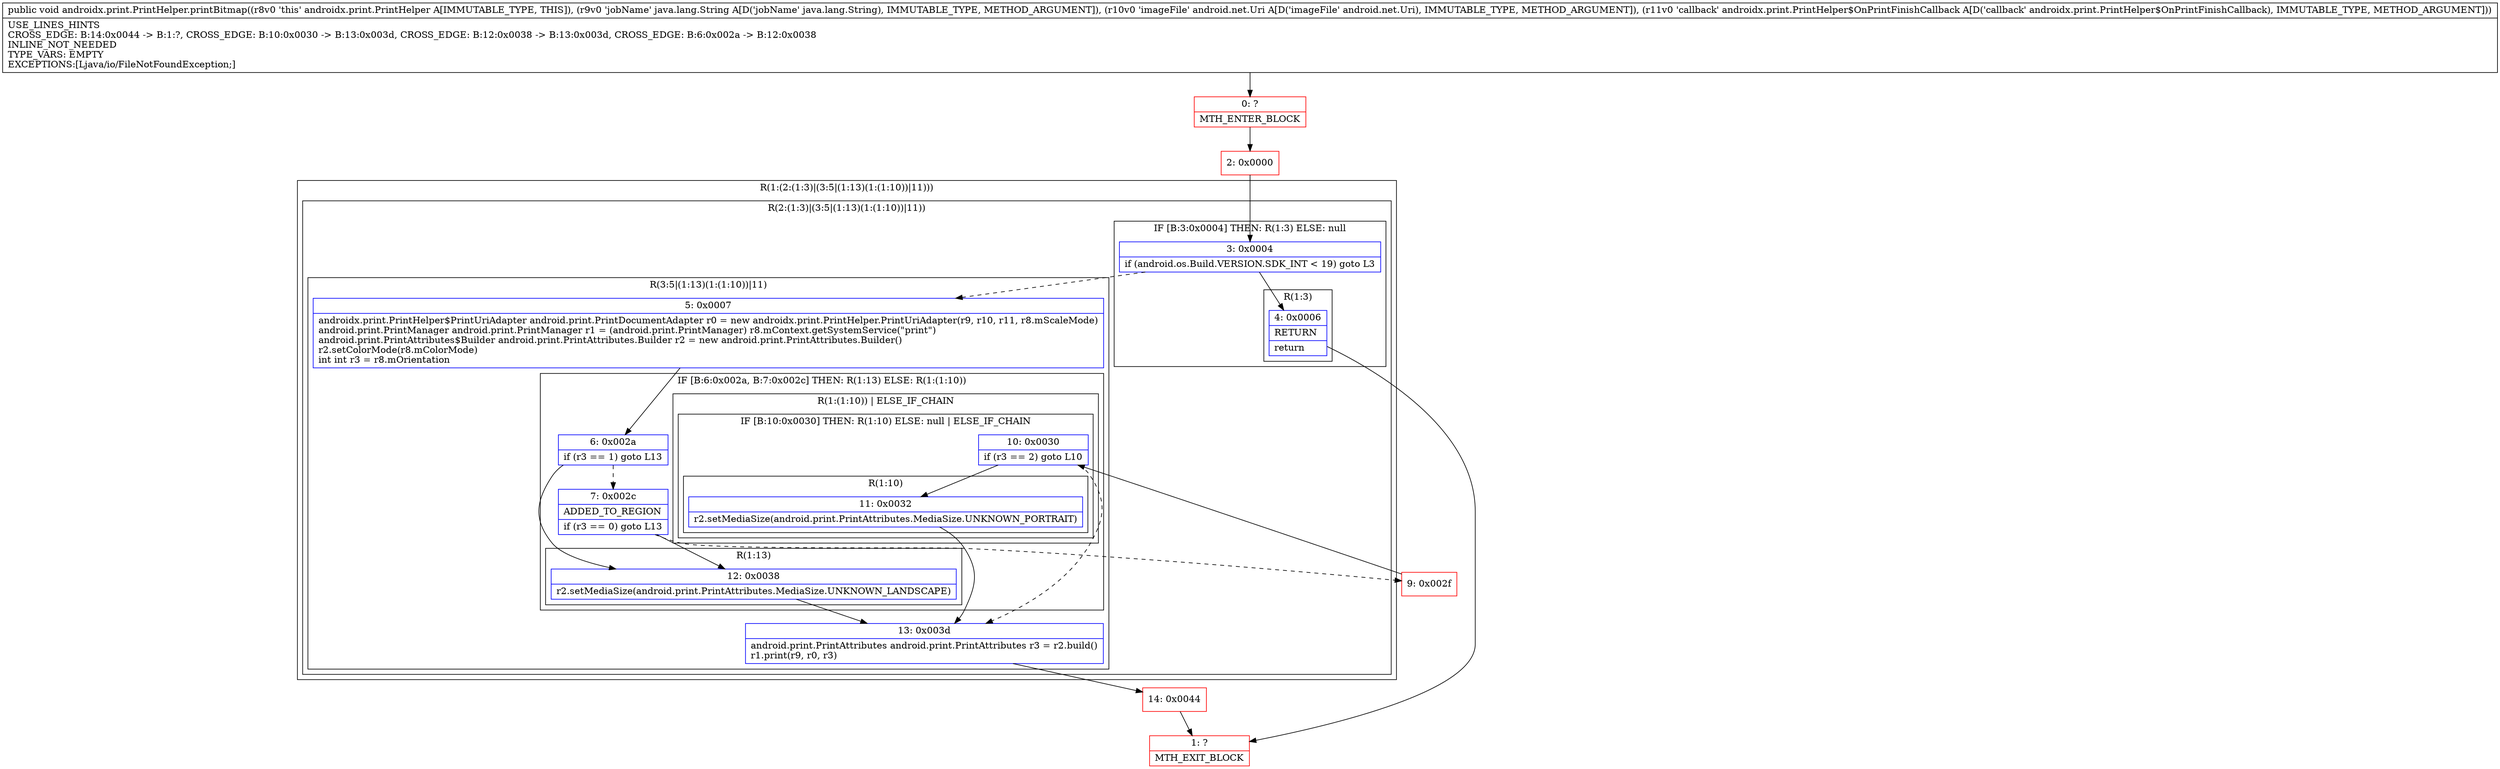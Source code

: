 digraph "CFG forandroidx.print.PrintHelper.printBitmap(Ljava\/lang\/String;Landroid\/net\/Uri;Landroidx\/print\/PrintHelper$OnPrintFinishCallback;)V" {
subgraph cluster_Region_1854509739 {
label = "R(1:(2:(1:3)|(3:5|(1:13)(1:(1:10))|11)))";
node [shape=record,color=blue];
subgraph cluster_Region_329374350 {
label = "R(2:(1:3)|(3:5|(1:13)(1:(1:10))|11))";
node [shape=record,color=blue];
subgraph cluster_IfRegion_2113282338 {
label = "IF [B:3:0x0004] THEN: R(1:3) ELSE: null";
node [shape=record,color=blue];
Node_3 [shape=record,label="{3\:\ 0x0004|if (android.os.Build.VERSION.SDK_INT \< 19) goto L3\l}"];
subgraph cluster_Region_1352118288 {
label = "R(1:3)";
node [shape=record,color=blue];
Node_4 [shape=record,label="{4\:\ 0x0006|RETURN\l|return\l}"];
}
}
subgraph cluster_Region_683803565 {
label = "R(3:5|(1:13)(1:(1:10))|11)";
node [shape=record,color=blue];
Node_5 [shape=record,label="{5\:\ 0x0007|androidx.print.PrintHelper$PrintUriAdapter android.print.PrintDocumentAdapter r0 = new androidx.print.PrintHelper.PrintUriAdapter(r9, r10, r11, r8.mScaleMode)\landroid.print.PrintManager android.print.PrintManager r1 = (android.print.PrintManager) r8.mContext.getSystemService(\"print\")\landroid.print.PrintAttributes$Builder android.print.PrintAttributes.Builder r2 = new android.print.PrintAttributes.Builder()\lr2.setColorMode(r8.mColorMode)\lint int r3 = r8.mOrientation\l}"];
subgraph cluster_IfRegion_199996291 {
label = "IF [B:6:0x002a, B:7:0x002c] THEN: R(1:13) ELSE: R(1:(1:10))";
node [shape=record,color=blue];
Node_6 [shape=record,label="{6\:\ 0x002a|if (r3 == 1) goto L13\l}"];
Node_7 [shape=record,label="{7\:\ 0x002c|ADDED_TO_REGION\l|if (r3 == 0) goto L13\l}"];
subgraph cluster_Region_2033781684 {
label = "R(1:13)";
node [shape=record,color=blue];
Node_12 [shape=record,label="{12\:\ 0x0038|r2.setMediaSize(android.print.PrintAttributes.MediaSize.UNKNOWN_LANDSCAPE)\l}"];
}
subgraph cluster_Region_1915321443 {
label = "R(1:(1:10)) | ELSE_IF_CHAIN\l";
node [shape=record,color=blue];
subgraph cluster_IfRegion_864814648 {
label = "IF [B:10:0x0030] THEN: R(1:10) ELSE: null | ELSE_IF_CHAIN\l";
node [shape=record,color=blue];
Node_10 [shape=record,label="{10\:\ 0x0030|if (r3 == 2) goto L10\l}"];
subgraph cluster_Region_773168032 {
label = "R(1:10)";
node [shape=record,color=blue];
Node_11 [shape=record,label="{11\:\ 0x0032|r2.setMediaSize(android.print.PrintAttributes.MediaSize.UNKNOWN_PORTRAIT)\l}"];
}
}
}
}
Node_13 [shape=record,label="{13\:\ 0x003d|android.print.PrintAttributes android.print.PrintAttributes r3 = r2.build()\lr1.print(r9, r0, r3)\l}"];
}
}
}
Node_0 [shape=record,color=red,label="{0\:\ ?|MTH_ENTER_BLOCK\l}"];
Node_2 [shape=record,color=red,label="{2\:\ 0x0000}"];
Node_1 [shape=record,color=red,label="{1\:\ ?|MTH_EXIT_BLOCK\l}"];
Node_9 [shape=record,color=red,label="{9\:\ 0x002f}"];
Node_14 [shape=record,color=red,label="{14\:\ 0x0044}"];
MethodNode[shape=record,label="{public void androidx.print.PrintHelper.printBitmap((r8v0 'this' androidx.print.PrintHelper A[IMMUTABLE_TYPE, THIS]), (r9v0 'jobName' java.lang.String A[D('jobName' java.lang.String), IMMUTABLE_TYPE, METHOD_ARGUMENT]), (r10v0 'imageFile' android.net.Uri A[D('imageFile' android.net.Uri), IMMUTABLE_TYPE, METHOD_ARGUMENT]), (r11v0 'callback' androidx.print.PrintHelper$OnPrintFinishCallback A[D('callback' androidx.print.PrintHelper$OnPrintFinishCallback), IMMUTABLE_TYPE, METHOD_ARGUMENT]))  | USE_LINES_HINTS\lCROSS_EDGE: B:14:0x0044 \-\> B:1:?, CROSS_EDGE: B:10:0x0030 \-\> B:13:0x003d, CROSS_EDGE: B:12:0x0038 \-\> B:13:0x003d, CROSS_EDGE: B:6:0x002a \-\> B:12:0x0038\lINLINE_NOT_NEEDED\lTYPE_VARS: EMPTY\lEXCEPTIONS:[Ljava\/io\/FileNotFoundException;]\l}"];
MethodNode -> Node_0;Node_3 -> Node_4;
Node_3 -> Node_5[style=dashed];
Node_4 -> Node_1;
Node_5 -> Node_6;
Node_6 -> Node_7[style=dashed];
Node_6 -> Node_12;
Node_7 -> Node_9[style=dashed];
Node_7 -> Node_12;
Node_12 -> Node_13;
Node_10 -> Node_11;
Node_10 -> Node_13[style=dashed];
Node_11 -> Node_13;
Node_13 -> Node_14;
Node_0 -> Node_2;
Node_2 -> Node_3;
Node_9 -> Node_10;
Node_14 -> Node_1;
}

